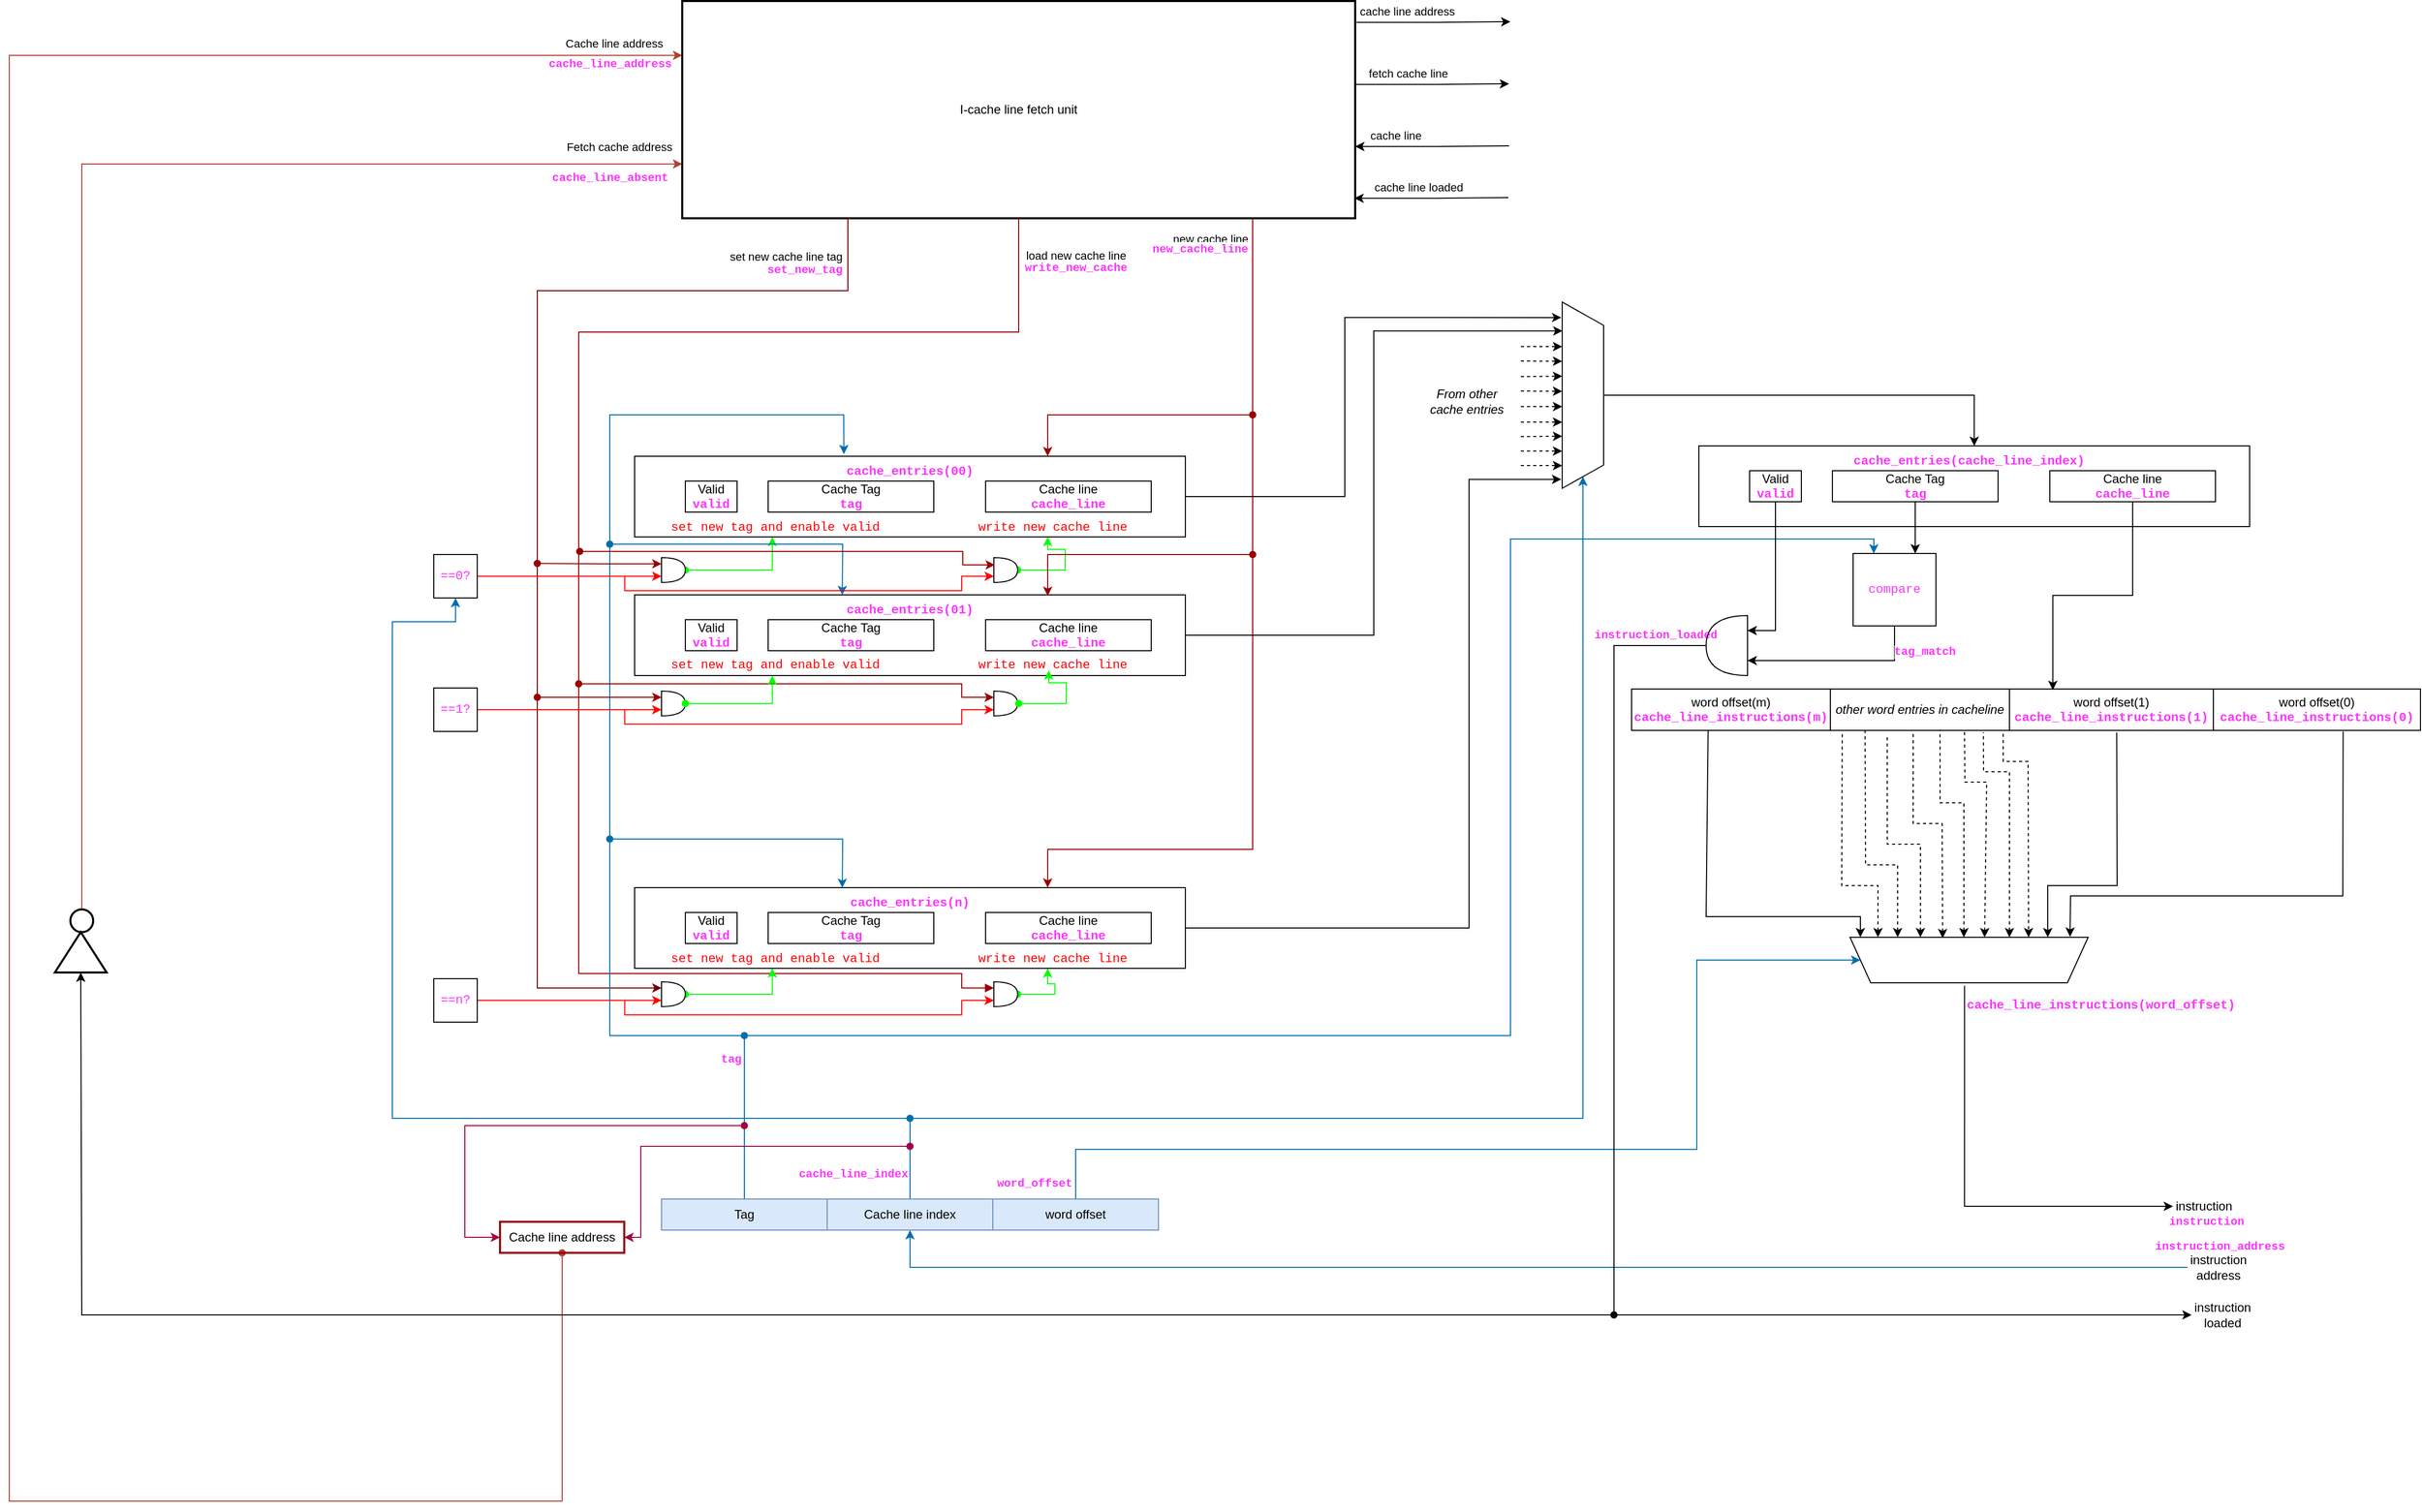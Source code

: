 <mxfile version="15.8.7" type="device"><diagram id="TtxQt77F0Pve0Gq8ISPb" name="L1 I-cache"><mxGraphModel dx="2033" dy="2470" grid="1" gridSize="10" guides="1" tooltips="1" connect="1" arrows="1" fold="1" page="1" pageScale="1" pageWidth="850" pageHeight="1100" math="0" shadow="0"><root><mxCell id="0"/><mxCell id="1" parent="0"/><mxCell id="AAuzFfe44RQ2FQWe9RqB-12" style="edgeStyle=orthogonalEdgeStyle;rounded=0;orthogonalLoop=1;jettySize=auto;html=1;exitX=0.5;exitY=0;exitDx=0;exitDy=0;fillColor=#1ba1e2;strokeColor=#006EAF;entryX=0.25;entryY=0;entryDx=0;entryDy=0;" parent="1" source="AAuzFfe44RQ2FQWe9RqB-3" target="XB1IJxxdgjWZtz5uoidI-27" edge="1"><mxGeometry relative="1" as="geometry"><Array as="points"><mxPoint x="300" y="540"/><mxPoint x="1040" y="540"/><mxPoint x="1040" y="60"/><mxPoint x="1391" y="60"/></Array><mxPoint x="480" y="484" as="targetPoint"/></mxGeometry></mxCell><mxCell id="B-37Sl5UuSsx1Pqy_apM-1" value="&lt;b&gt;&lt;font face=&quot;Courier New&quot; color=&quot;#ff33ff&quot;&gt;tag&lt;/font&gt;&lt;/b&gt;" style="edgeLabel;html=1;align=center;verticalAlign=middle;resizable=0;points=[];" parent="AAuzFfe44RQ2FQWe9RqB-12" vertex="1" connectable="0"><mxGeometry x="-0.84" y="-2" relative="1" as="geometry"><mxPoint x="-15" y="4" as="offset"/></mxGeometry></mxCell><mxCell id="AAuzFfe44RQ2FQWe9RqB-3" value="Tag" style="rounded=0;whiteSpace=wrap;html=1;fillColor=#dae8fc;strokeColor=#6c8ebf;" parent="1" vertex="1"><mxGeometry x="220" y="698" width="160" height="30" as="geometry"/></mxCell><mxCell id="AAuzFfe44RQ2FQWe9RqB-50" style="edgeStyle=orthogonalEdgeStyle;rounded=0;orthogonalLoop=1;jettySize=auto;html=1;exitX=0.5;exitY=0;exitDx=0;exitDy=0;entryX=1;entryY=0.5;entryDx=0;entryDy=0;startArrow=none;startFill=0;endArrow=classic;endFill=1;fillColor=#1ba1e2;strokeColor=#006EAF;" parent="1" source="AAuzFfe44RQ2FQWe9RqB-4" target="AAuzFfe44RQ2FQWe9RqB-35" edge="1"><mxGeometry relative="1" as="geometry"><Array as="points"><mxPoint x="460" y="620"/><mxPoint x="1110" y="620"/></Array></mxGeometry></mxCell><mxCell id="B-37Sl5UuSsx1Pqy_apM-2" value="&lt;b&gt;cache_line_index&lt;/b&gt;" style="edgeLabel;html=1;align=center;verticalAlign=middle;resizable=0;points=[];fontFamily=Courier New;fontColor=#FF33FF;" parent="AAuzFfe44RQ2FQWe9RqB-50" vertex="1" connectable="0"><mxGeometry x="-0.964" y="-1" relative="1" as="geometry"><mxPoint x="-56" as="offset"/></mxGeometry></mxCell><mxCell id="_ZMJS2XEXF6SMcS7L7t3-20" style="edgeStyle=orthogonalEdgeStyle;rounded=0;orthogonalLoop=1;jettySize=auto;html=1;startArrow=classic;startFill=1;endArrow=none;endFill=0;strokeWidth=1;fillColor=#1ba1e2;strokeColor=#006EAF;entryX=0;entryY=0.5;entryDx=0;entryDy=0;exitX=0.5;exitY=1;exitDx=0;exitDy=0;" parent="1" source="AAuzFfe44RQ2FQWe9RqB-4" target="_ZMJS2XEXF6SMcS7L7t3-21" edge="1"><mxGeometry relative="1" as="geometry"><mxPoint x="1684" y="764" as="targetPoint"/><mxPoint x="464" y="740" as="sourcePoint"/><Array as="points"><mxPoint x="460" y="764"/></Array></mxGeometry></mxCell><mxCell id="iY6-r_NJyTgNilD8m4rY-2" value="&lt;b&gt;instruction_address&lt;/b&gt;" style="edgeLabel;html=1;align=center;verticalAlign=middle;resizable=0;points=[];fontFamily=Courier New;fontColor=#FF33FF;" parent="_ZMJS2XEXF6SMcS7L7t3-20" vertex="1" connectable="0"><mxGeometry x="0.926" y="-1" relative="1" as="geometry"><mxPoint x="78" y="-21" as="offset"/></mxGeometry></mxCell><mxCell id="AAuzFfe44RQ2FQWe9RqB-4" value="Cache line index" style="rounded=0;whiteSpace=wrap;html=1;fillColor=#dae8fc;strokeColor=#6c8ebf;" parent="1" vertex="1"><mxGeometry x="380" y="698" width="160" height="30" as="geometry"/></mxCell><mxCell id="AAuzFfe44RQ2FQWe9RqB-86" style="edgeStyle=orthogonalEdgeStyle;rounded=0;orthogonalLoop=1;jettySize=auto;html=1;exitX=0.5;exitY=0;exitDx=0;exitDy=0;entryX=1;entryY=0.5;entryDx=0;entryDy=0;startArrow=none;startFill=0;endArrow=classic;endFill=1;fillColor=#1ba1e2;strokeColor=#006EAF;" parent="1" source="AAuzFfe44RQ2FQWe9RqB-5" target="AAuzFfe44RQ2FQWe9RqB-71" edge="1"><mxGeometry relative="1" as="geometry"><Array as="points"><mxPoint x="620" y="650"/><mxPoint x="1220" y="650"/><mxPoint x="1220" y="467"/></Array></mxGeometry></mxCell><mxCell id="B-37Sl5UuSsx1Pqy_apM-3" value="&lt;b&gt;word_offset&lt;/b&gt;" style="edgeLabel;html=1;align=center;verticalAlign=middle;resizable=0;points=[];fontFamily=Courier New;fontColor=#FF33FF;" parent="AAuzFfe44RQ2FQWe9RqB-86" vertex="1" connectable="0"><mxGeometry x="-0.94" y="-1" relative="1" as="geometry"><mxPoint x="-41" y="14" as="offset"/></mxGeometry></mxCell><mxCell id="AAuzFfe44RQ2FQWe9RqB-5" value="word offset" style="rounded=0;whiteSpace=wrap;html=1;fillColor=#dae8fc;strokeColor=#6c8ebf;" parent="1" vertex="1"><mxGeometry x="540" y="698" width="160" height="30" as="geometry"/></mxCell><mxCell id="AAuzFfe44RQ2FQWe9RqB-26" value="Valid&lt;br&gt;&lt;font face=&quot;Courier New&quot; color=&quot;#ff33ff&quot;&gt;&lt;b&gt;valid&lt;/b&gt;&lt;/font&gt;" style="rounded=0;whiteSpace=wrap;html=1;" parent="1" vertex="1"><mxGeometry x="243" y="4" width="50" height="30" as="geometry"/></mxCell><mxCell id="AAuzFfe44RQ2FQWe9RqB-28" value="&lt;div&gt;Cache Tag&lt;/div&gt;&lt;div&gt;&lt;font face=&quot;Courier New&quot; color=&quot;#ff33ff&quot;&gt;&lt;b&gt;tag&lt;/b&gt;&lt;/font&gt;&lt;/div&gt;" style="rounded=0;whiteSpace=wrap;html=1;" parent="1" vertex="1"><mxGeometry x="323" y="4" width="160" height="30" as="geometry"/></mxCell><mxCell id="AAuzFfe44RQ2FQWe9RqB-29" value="Cache line&lt;br&gt;&lt;font face=&quot;Courier New&quot; color=&quot;#ff33ff&quot;&gt;&lt;b&gt;cache_line&lt;/b&gt;&lt;/font&gt;" style="rounded=0;whiteSpace=wrap;html=1;" parent="1" vertex="1"><mxGeometry x="533" y="4" width="160" height="30" as="geometry"/></mxCell><mxCell id="XB1IJxxdgjWZtz5uoidI-24" style="edgeStyle=orthogonalEdgeStyle;rounded=0;orthogonalLoop=1;jettySize=auto;html=1;exitX=0.5;exitY=0;exitDx=0;exitDy=0;entryX=0.5;entryY=0;entryDx=0;entryDy=0;fontFamily=Courier New;fontColor=#FF33FF;" parent="1" source="AAuzFfe44RQ2FQWe9RqB-35" target="XB1IJxxdgjWZtz5uoidI-21" edge="1"><mxGeometry relative="1" as="geometry"/></mxCell><mxCell id="AAuzFfe44RQ2FQWe9RqB-35" value="" style="verticalLabelPosition=middle;verticalAlign=middle;html=1;shape=trapezoid;perimeter=trapezoidPerimeter;whiteSpace=wrap;size=0.125;arcSize=10;flipV=1;labelPosition=center;align=center;direction=south;" parent="1" vertex="1"><mxGeometry x="1090" y="-169" width="40" height="180" as="geometry"/></mxCell><mxCell id="AAuzFfe44RQ2FQWe9RqB-40" value="" style="endArrow=classic;dashed=1;html=1;rounded=0;entryX=0.25;entryY=1;entryDx=0;entryDy=0;endFill=1;" parent="1" edge="1"><mxGeometry width="50" height="50" relative="1" as="geometry"><mxPoint x="1050" y="-126" as="sourcePoint"/><mxPoint x="1090" y="-126.0" as="targetPoint"/></mxGeometry></mxCell><mxCell id="AAuzFfe44RQ2FQWe9RqB-41" value="" style="endArrow=classic;dashed=1;html=1;rounded=0;entryX=0.25;entryY=1;entryDx=0;entryDy=0;endFill=1;" parent="1" edge="1"><mxGeometry width="50" height="50" relative="1" as="geometry"><mxPoint x="1050" y="-112" as="sourcePoint"/><mxPoint x="1090" y="-111.77" as="targetPoint"/></mxGeometry></mxCell><mxCell id="AAuzFfe44RQ2FQWe9RqB-42" value="" style="endArrow=classic;dashed=1;html=1;rounded=0;entryX=0.25;entryY=1;entryDx=0;entryDy=0;endFill=1;" parent="1" edge="1"><mxGeometry width="50" height="50" relative="1" as="geometry"><mxPoint x="1050" y="-97" as="sourcePoint"/><mxPoint x="1090" y="-97.38" as="targetPoint"/></mxGeometry></mxCell><mxCell id="AAuzFfe44RQ2FQWe9RqB-43" value="" style="endArrow=classic;dashed=1;html=1;rounded=0;entryX=0.25;entryY=1;entryDx=0;entryDy=0;endFill=1;" parent="1" edge="1"><mxGeometry width="50" height="50" relative="1" as="geometry"><mxPoint x="1050" y="-83" as="sourcePoint"/><mxPoint x="1090" y="-82.77" as="targetPoint"/></mxGeometry></mxCell><mxCell id="AAuzFfe44RQ2FQWe9RqB-44" value="" style="endArrow=classic;dashed=1;html=1;rounded=0;entryX=0.25;entryY=1;entryDx=0;entryDy=0;endFill=1;" parent="1" edge="1"><mxGeometry width="50" height="50" relative="1" as="geometry"><mxPoint x="1050" y="-68" as="sourcePoint"/><mxPoint x="1090" y="-68.0" as="targetPoint"/></mxGeometry></mxCell><mxCell id="AAuzFfe44RQ2FQWe9RqB-45" value="" style="endArrow=classic;dashed=1;html=1;rounded=0;entryX=0.25;entryY=1;entryDx=0;entryDy=0;endFill=1;" parent="1" edge="1"><mxGeometry width="50" height="50" relative="1" as="geometry"><mxPoint x="1050" y="-53" as="sourcePoint"/><mxPoint x="1090" y="-53.0" as="targetPoint"/></mxGeometry></mxCell><mxCell id="AAuzFfe44RQ2FQWe9RqB-46" value="" style="endArrow=classic;dashed=1;html=1;rounded=0;entryX=0.25;entryY=1;entryDx=0;entryDy=0;endFill=1;" parent="1" edge="1"><mxGeometry width="50" height="50" relative="1" as="geometry"><mxPoint x="1050" y="-39" as="sourcePoint"/><mxPoint x="1090" y="-39.38" as="targetPoint"/></mxGeometry></mxCell><mxCell id="AAuzFfe44RQ2FQWe9RqB-47" value="" style="endArrow=classic;dashed=1;html=1;rounded=0;entryX=0.25;entryY=1;entryDx=0;entryDy=0;endFill=1;" parent="1" edge="1"><mxGeometry width="50" height="50" relative="1" as="geometry"><mxPoint x="1050" y="-25" as="sourcePoint"/><mxPoint x="1090" y="-25.0" as="targetPoint"/></mxGeometry></mxCell><mxCell id="AAuzFfe44RQ2FQWe9RqB-48" value="" style="endArrow=classic;dashed=1;html=1;rounded=0;entryX=0.25;entryY=1;entryDx=0;entryDy=0;endFill=1;" parent="1" edge="1"><mxGeometry width="50" height="50" relative="1" as="geometry"><mxPoint x="1050" y="-11" as="sourcePoint"/><mxPoint x="1090" y="-11.0" as="targetPoint"/></mxGeometry></mxCell><mxCell id="AAuzFfe44RQ2FQWe9RqB-49" value="From other cache entries" style="text;html=1;align=center;verticalAlign=middle;whiteSpace=wrap;rounded=0;fontStyle=2;" parent="1" vertex="1"><mxGeometry x="958" y="-109" width="80" height="71" as="geometry"/></mxCell><mxCell id="AAuzFfe44RQ2FQWe9RqB-53" value="" style="shape=table;html=1;whiteSpace=wrap;startSize=0;container=1;collapsible=0;childLayout=tableLayout;" parent="1" vertex="1"><mxGeometry x="1157" y="205" width="762" height="40" as="geometry"/></mxCell><mxCell id="AAuzFfe44RQ2FQWe9RqB-54" value="" style="shape=partialRectangle;html=1;whiteSpace=wrap;collapsible=0;dropTarget=0;pointerEvents=0;fillColor=none;top=0;left=0;bottom=0;right=0;points=[[0,0.5],[1,0.5]];portConstraint=eastwest;" parent="AAuzFfe44RQ2FQWe9RqB-53" vertex="1"><mxGeometry width="762" height="40" as="geometry"/></mxCell><mxCell id="AAuzFfe44RQ2FQWe9RqB-55" value="&lt;div&gt;word offset(m)&lt;/div&gt;&lt;div&gt;&lt;b style=&quot;color: rgb(255 , 51 , 255) ; font-family: &amp;#34;courier new&amp;#34;&quot;&gt;cache_line_instructions(m)&lt;/b&gt;&lt;br&gt;&lt;/div&gt;" style="shape=partialRectangle;html=1;whiteSpace=wrap;connectable=0;fillColor=none;top=0;left=0;bottom=0;right=0;overflow=hidden;pointerEvents=1;" parent="AAuzFfe44RQ2FQWe9RqB-54" vertex="1"><mxGeometry width="192" height="40" as="geometry"><mxRectangle width="192" height="40" as="alternateBounds"/></mxGeometry></mxCell><mxCell id="AAuzFfe44RQ2FQWe9RqB-56" value="&lt;i&gt;other word entries in cacheline&lt;/i&gt;" style="shape=partialRectangle;html=1;whiteSpace=wrap;connectable=0;fillColor=none;top=0;left=0;bottom=0;right=0;overflow=hidden;pointerEvents=1;" parent="AAuzFfe44RQ2FQWe9RqB-54" vertex="1"><mxGeometry x="192" width="173" height="40" as="geometry"><mxRectangle width="173" height="40" as="alternateBounds"/></mxGeometry></mxCell><mxCell id="AAuzFfe44RQ2FQWe9RqB-57" value="word offset(1)&lt;br&gt;&lt;b style=&quot;color: rgb(255 , 51 , 255) ; font-family: &amp;#34;courier new&amp;#34;&quot;&gt;cache_line_instructions(1)&lt;/b&gt;" style="shape=partialRectangle;html=1;whiteSpace=wrap;connectable=0;fillColor=none;top=0;left=0;bottom=0;right=0;overflow=hidden;pointerEvents=1;" parent="AAuzFfe44RQ2FQWe9RqB-54" vertex="1"><mxGeometry x="365" width="197" height="40" as="geometry"><mxRectangle width="197" height="40" as="alternateBounds"/></mxGeometry></mxCell><mxCell id="AAuzFfe44RQ2FQWe9RqB-69" value="word offset(0)&lt;br&gt;&lt;font face=&quot;Courier New&quot; color=&quot;#ff33ff&quot;&gt;&lt;b&gt;cache_line_instructions(0)&lt;/b&gt;&lt;/font&gt;" style="shape=partialRectangle;html=1;whiteSpace=wrap;connectable=0;fillColor=none;top=0;left=0;bottom=0;right=0;overflow=hidden;pointerEvents=1;" parent="AAuzFfe44RQ2FQWe9RqB-54" vertex="1"><mxGeometry x="562" width="200" height="40" as="geometry"><mxRectangle width="200" height="40" as="alternateBounds"/></mxGeometry></mxCell><mxCell id="AAuzFfe44RQ2FQWe9RqB-87" style="edgeStyle=orthogonalEdgeStyle;rounded=0;orthogonalLoop=1;jettySize=auto;html=1;exitX=0.519;exitY=-0.064;exitDx=0;exitDy=0;startArrow=none;startFill=0;endArrow=classic;endFill=1;entryX=0;entryY=0.5;entryDx=0;entryDy=0;exitPerimeter=0;" parent="1" source="AAuzFfe44RQ2FQWe9RqB-71" target="AAuzFfe44RQ2FQWe9RqB-88" edge="1"><mxGeometry relative="1" as="geometry"><mxPoint x="1648" y="695" as="targetPoint"/><Array as="points"><mxPoint x="1479" y="705"/></Array></mxGeometry></mxCell><mxCell id="iY6-r_NJyTgNilD8m4rY-1" value="&lt;font face=&quot;Courier New&quot; color=&quot;#ff33ff&quot;&gt;&lt;b&gt;instruction&lt;/b&gt;&lt;/font&gt;" style="edgeLabel;html=1;align=center;verticalAlign=middle;resizable=0;points=[];" parent="AAuzFfe44RQ2FQWe9RqB-87" vertex="1" connectable="0"><mxGeometry x="0.863" relative="1" as="geometry"><mxPoint x="60" y="15" as="offset"/></mxGeometry></mxCell><mxCell id="XB1IJxxdgjWZtz5uoidI-26" value="&lt;b style=&quot;font-size: 12px ; background-color: rgb(248 , 249 , 250)&quot;&gt;cache_line_instructions(word_offset)&lt;/b&gt;" style="edgeLabel;html=1;align=center;verticalAlign=middle;resizable=0;points=[];fontFamily=Courier New;fontColor=#FF33FF;" parent="AAuzFfe44RQ2FQWe9RqB-87" vertex="1" connectable="0"><mxGeometry x="-0.608" y="1" relative="1" as="geometry"><mxPoint x="130" y="-63" as="offset"/></mxGeometry></mxCell><mxCell id="AAuzFfe44RQ2FQWe9RqB-71" value="" style="shape=trapezoid;perimeter=trapezoidPerimeter;whiteSpace=wrap;html=1;fixedSize=1;direction=west;" parent="1" vertex="1"><mxGeometry x="1368" y="445" width="230" height="44" as="geometry"/></mxCell><mxCell id="AAuzFfe44RQ2FQWe9RqB-72" value="" style="endArrow=classic;html=1;rounded=0;exitX=0.902;exitY=1.025;exitDx=0;exitDy=0;exitPerimeter=0;entryX=0.076;entryY=1.012;entryDx=0;entryDy=0;entryPerimeter=0;" parent="1" source="AAuzFfe44RQ2FQWe9RqB-54" target="AAuzFfe44RQ2FQWe9RqB-71" edge="1"><mxGeometry width="50" height="50" relative="1" as="geometry"><mxPoint x="1368" y="365" as="sourcePoint"/><mxPoint x="1418" y="315" as="targetPoint"/><Array as="points"><mxPoint x="1844" y="405"/><mxPoint x="1581" y="405"/></Array></mxGeometry></mxCell><mxCell id="AAuzFfe44RQ2FQWe9RqB-74" value="" style="endArrow=classic;html=1;rounded=0;exitX=0.615;exitY=1.053;exitDx=0;exitDy=0;exitPerimeter=0;" parent="1" source="AAuzFfe44RQ2FQWe9RqB-54" edge="1"><mxGeometry width="50" height="50" relative="1" as="geometry"><mxPoint x="1368" y="365" as="sourcePoint"/><mxPoint x="1559" y="445" as="targetPoint"/><Array as="points"><mxPoint x="1626" y="395"/><mxPoint x="1559" y="395"/></Array></mxGeometry></mxCell><mxCell id="AAuzFfe44RQ2FQWe9RqB-75" value="" style="endArrow=classic;dashed=1;html=1;rounded=0;exitX=0.471;exitY=1.082;exitDx=0;exitDy=0;exitPerimeter=0;entryX=0.25;entryY=1;entryDx=0;entryDy=0;endFill=1;" parent="1" source="AAuzFfe44RQ2FQWe9RqB-54" target="AAuzFfe44RQ2FQWe9RqB-71" edge="1"><mxGeometry width="50" height="50" relative="1" as="geometry"><mxPoint x="1368" y="365" as="sourcePoint"/><mxPoint x="1418" y="315" as="targetPoint"/><Array as="points"><mxPoint x="1516" y="275"/><mxPoint x="1540" y="275"/></Array></mxGeometry></mxCell><mxCell id="AAuzFfe44RQ2FQWe9RqB-76" value="" style="endArrow=none;dashed=1;html=1;rounded=0;endFill=0;startArrow=classic;startFill=1;entryX=0.446;entryY=1.045;entryDx=0;entryDy=0;entryPerimeter=0;" parent="1" target="AAuzFfe44RQ2FQWe9RqB-54" edge="1"><mxGeometry width="50" height="50" relative="1" as="geometry"><mxPoint x="1522" y="445" as="sourcePoint"/><mxPoint x="1500" y="250" as="targetPoint"/><Array as="points"><mxPoint x="1522" y="285"/><mxPoint x="1497" y="285"/></Array></mxGeometry></mxCell><mxCell id="AAuzFfe44RQ2FQWe9RqB-77" value="" style="endArrow=none;dashed=1;html=1;rounded=0;startArrow=classic;startFill=1;entryX=0.422;entryY=1.01;entryDx=0;entryDy=0;entryPerimeter=0;" parent="1" target="AAuzFfe44RQ2FQWe9RqB-54" edge="1"><mxGeometry width="50" height="50" relative="1" as="geometry"><mxPoint x="1498" y="445" as="sourcePoint"/><mxPoint x="1458" y="245" as="targetPoint"/><Array as="points"><mxPoint x="1500" y="295"/><mxPoint x="1479" y="295"/></Array></mxGeometry></mxCell><mxCell id="AAuzFfe44RQ2FQWe9RqB-79" value="" style="endArrow=none;dashed=1;html=1;rounded=0;entryX=0.391;entryY=0.982;entryDx=0;entryDy=0;entryPerimeter=0;startArrow=classic;startFill=1;" parent="1" target="AAuzFfe44RQ2FQWe9RqB-54" edge="1"><mxGeometry width="50" height="50" relative="1" as="geometry"><mxPoint x="1478" y="445" as="sourcePoint"/><mxPoint x="1408" y="245" as="targetPoint"/><Array as="points"><mxPoint x="1478" y="315"/><mxPoint x="1455" y="315"/></Array></mxGeometry></mxCell><mxCell id="AAuzFfe44RQ2FQWe9RqB-81" value="" style="endArrow=none;dashed=1;html=1;rounded=0;exitX=0.611;exitY=0.981;exitDx=0;exitDy=0;exitPerimeter=0;entryX=0.357;entryY=1.028;entryDx=0;entryDy=0;entryPerimeter=0;startArrow=classic;startFill=1;" parent="1" source="AAuzFfe44RQ2FQWe9RqB-71" target="AAuzFfe44RQ2FQWe9RqB-54" edge="1"><mxGeometry width="50" height="50" relative="1" as="geometry"><mxPoint x="1458" y="405" as="sourcePoint"/><mxPoint x="1448" y="365" as="targetPoint"/><Array as="points"><mxPoint x="1457" y="335"/><mxPoint x="1429" y="335"/></Array></mxGeometry></mxCell><mxCell id="AAuzFfe44RQ2FQWe9RqB-82" value="" style="endArrow=none;dashed=1;html=1;rounded=0;entryX=0.324;entryY=1.097;entryDx=0;entryDy=0;entryPerimeter=0;startArrow=classic;startFill=1;" parent="1" target="AAuzFfe44RQ2FQWe9RqB-54" edge="1"><mxGeometry width="50" height="50" relative="1" as="geometry"><mxPoint x="1436" y="445" as="sourcePoint"/><mxPoint x="1428" y="365" as="targetPoint"/><Array as="points"><mxPoint x="1436" y="355"/><mxPoint x="1404" y="355"/></Array></mxGeometry></mxCell><mxCell id="AAuzFfe44RQ2FQWe9RqB-83" value="" style="endArrow=none;dashed=1;html=1;rounded=0;entryX=0.296;entryY=1.01;entryDx=0;entryDy=0;entryPerimeter=0;startArrow=classic;startFill=1;" parent="1" target="AAuzFfe44RQ2FQWe9RqB-54" edge="1"><mxGeometry width="50" height="50" relative="1" as="geometry"><mxPoint x="1414" y="445" as="sourcePoint"/><mxPoint x="1398" y="355" as="targetPoint"/><Array as="points"><mxPoint x="1414" y="375"/><mxPoint x="1383" y="375"/></Array></mxGeometry></mxCell><mxCell id="AAuzFfe44RQ2FQWe9RqB-84" value="" style="endArrow=none;dashed=1;html=1;rounded=0;entryX=0.267;entryY=1.045;entryDx=0;entryDy=0;entryPerimeter=0;startArrow=classic;startFill=1;" parent="1" target="AAuzFfe44RQ2FQWe9RqB-54" edge="1"><mxGeometry width="50" height="50" relative="1" as="geometry"><mxPoint x="1395" y="445" as="sourcePoint"/><mxPoint x="1378" y="345" as="targetPoint"/><Array as="points"><mxPoint x="1395" y="395"/><mxPoint x="1360" y="395"/></Array></mxGeometry></mxCell><mxCell id="AAuzFfe44RQ2FQWe9RqB-85" value="" style="endArrow=classic;html=1;rounded=0;exitX=0.097;exitY=1.002;exitDx=0;exitDy=0;exitPerimeter=0;" parent="1" source="AAuzFfe44RQ2FQWe9RqB-54" edge="1"><mxGeometry width="50" height="50" relative="1" as="geometry"><mxPoint x="1458" y="405" as="sourcePoint"/><mxPoint x="1378" y="445" as="targetPoint"/><Array as="points"><mxPoint x="1229" y="425"/><mxPoint x="1378" y="425"/></Array></mxGeometry></mxCell><mxCell id="AAuzFfe44RQ2FQWe9RqB-88" value="instruction" style="text;html=1;strokeColor=none;fillColor=none;align=center;verticalAlign=middle;whiteSpace=wrap;rounded=0;" parent="1" vertex="1"><mxGeometry x="1680" y="690" width="60" height="30" as="geometry"/></mxCell><mxCell id="_ZMJS2XEXF6SMcS7L7t3-17" value="instruction loaded" style="text;html=1;strokeColor=none;fillColor=none;align=center;verticalAlign=middle;whiteSpace=wrap;rounded=0;" parent="1" vertex="1"><mxGeometry x="1698" y="795" width="60" height="30" as="geometry"/></mxCell><mxCell id="_ZMJS2XEXF6SMcS7L7t3-21" value="instruction address" style="text;html=1;strokeColor=none;fillColor=none;align=center;verticalAlign=middle;whiteSpace=wrap;rounded=0;" parent="1" vertex="1"><mxGeometry x="1694" y="749" width="60" height="30" as="geometry"/></mxCell><mxCell id="_ZMJS2XEXF6SMcS7L7t3-22" value="" style="endArrow=classic;html=1;rounded=0;strokeColor=#A50040;strokeWidth=1;fillColor=#d80073;startArrow=oval;startFill=1;entryX=1;entryY=0.5;entryDx=0;entryDy=0;" parent="1" target="_ZMJS2XEXF6SMcS7L7t3-24" edge="1"><mxGeometry width="50" height="50" relative="1" as="geometry"><mxPoint x="460" y="647" as="sourcePoint"/><mxPoint x="160" y="567" as="targetPoint"/><Array as="points"><mxPoint x="200" y="647"/><mxPoint x="200" y="735"/></Array></mxGeometry></mxCell><mxCell id="_ZMJS2XEXF6SMcS7L7t3-23" value="" style="endArrow=classic;html=1;rounded=0;strokeColor=#A50040;strokeWidth=1;fillColor=#d80073;startArrow=oval;startFill=1;entryX=0;entryY=0.5;entryDx=0;entryDy=0;" parent="1" target="_ZMJS2XEXF6SMcS7L7t3-24" edge="1"><mxGeometry width="50" height="50" relative="1" as="geometry"><mxPoint x="300" y="627" as="sourcePoint"/><mxPoint x="60" y="545" as="targetPoint"/><Array as="points"><mxPoint x="30" y="627"/><mxPoint x="30" y="735"/></Array></mxGeometry></mxCell><mxCell id="_ZMJS2XEXF6SMcS7L7t3-25" style="edgeStyle=orthogonalEdgeStyle;rounded=0;orthogonalLoop=1;jettySize=auto;html=1;exitX=0.5;exitY=1;exitDx=0;exitDy=0;startArrow=oval;startFill=1;endArrow=classic;endFill=1;strokeColor=#ae4132;strokeWidth=1;fillColor=#fad9d5;entryX=0;entryY=0.25;entryDx=0;entryDy=0;" parent="1" source="_ZMJS2XEXF6SMcS7L7t3-24" target="_ZMJS2XEXF6SMcS7L7t3-30" edge="1"><mxGeometry relative="1" as="geometry"><mxPoint x="-410" y="-40" as="targetPoint"/><Array as="points"><mxPoint x="124" y="990"/><mxPoint x="-410" y="990"/><mxPoint x="-410" y="-407"/></Array></mxGeometry></mxCell><mxCell id="_ZMJS2XEXF6SMcS7L7t3-31" value="Cache line address" style="edgeLabel;html=1;align=center;verticalAlign=middle;resizable=0;points=[];" parent="_ZMJS2XEXF6SMcS7L7t3-25" vertex="1" connectable="0"><mxGeometry x="0.936" y="-4" relative="1" as="geometry"><mxPoint x="24" y="-16" as="offset"/></mxGeometry></mxCell><mxCell id="u_YA0F4-QSrPYk1vZdlI-1" value="&lt;font face=&quot;Courier New&quot;&gt;&lt;b&gt;cache_line_address&lt;/b&gt;&lt;/font&gt;" style="edgeLabel;html=1;align=center;verticalAlign=middle;resizable=0;points=[];fontColor=#FF33FF;" parent="_ZMJS2XEXF6SMcS7L7t3-25" vertex="1" connectable="0"><mxGeometry x="0.887" y="1" relative="1" as="geometry"><mxPoint x="89" y="9" as="offset"/></mxGeometry></mxCell><mxCell id="_ZMJS2XEXF6SMcS7L7t3-24" value="Cache line address" style="rounded=0;whiteSpace=wrap;html=1;fillColor=none;strokeColor=#990000;strokeWidth=2;" parent="1" vertex="1"><mxGeometry x="64" y="720" width="120" height="30" as="geometry"/></mxCell><mxCell id="_ZMJS2XEXF6SMcS7L7t3-26" value="" style="endArrow=classic;html=1;rounded=0;strokeColor=#000000;strokeWidth=1;startArrow=oval;startFill=1;entryX=0;entryY=0.5;entryDx=0;entryDy=0;" parent="1" target="_ZMJS2XEXF6SMcS7L7t3-27" edge="1"><mxGeometry width="50" height="50" relative="1" as="geometry"><mxPoint x="1140" y="810" as="sourcePoint"/><mxPoint x="-340" y="460" as="targetPoint"/><Array as="points"><mxPoint x="-340" y="810"/></Array></mxGeometry></mxCell><mxCell id="_ZMJS2XEXF6SMcS7L7t3-27" value="" style="triangle;whiteSpace=wrap;html=1;strokeColor=#000000;strokeWidth=2;fillColor=none;direction=north;" parent="1" vertex="1"><mxGeometry x="-366" y="440" width="50" height="39" as="geometry"/></mxCell><mxCell id="_ZMJS2XEXF6SMcS7L7t3-29" style="edgeStyle=orthogonalEdgeStyle;rounded=0;orthogonalLoop=1;jettySize=auto;html=1;exitX=0.5;exitY=0;exitDx=0;exitDy=0;startArrow=none;startFill=0;endArrow=classic;endFill=1;strokeColor=#ae4132;strokeWidth=1;fillColor=#fad9d5;entryX=0;entryY=0.75;entryDx=0;entryDy=0;" parent="1" source="_ZMJS2XEXF6SMcS7L7t3-28" target="_ZMJS2XEXF6SMcS7L7t3-30" edge="1"><mxGeometry relative="1" as="geometry"><mxPoint x="-340.5" y="-40" as="targetPoint"/><Array as="points"><mxPoint x="-340" y="-302"/></Array></mxGeometry></mxCell><mxCell id="_ZMJS2XEXF6SMcS7L7t3-32" value="Fetch cache address" style="edgeLabel;html=1;align=center;verticalAlign=middle;resizable=0;points=[];" parent="_ZMJS2XEXF6SMcS7L7t3-29" vertex="1" connectable="0"><mxGeometry x="0.906" y="-2" relative="1" as="geometry"><mxPoint y="-19" as="offset"/></mxGeometry></mxCell><mxCell id="u_YA0F4-QSrPYk1vZdlI-2" value="&lt;b&gt;cache_line_absent&lt;/b&gt;" style="edgeLabel;html=1;align=center;verticalAlign=middle;resizable=0;points=[];fontFamily=Courier New;fontColor=#FF33FF;" parent="_ZMJS2XEXF6SMcS7L7t3-29" vertex="1" connectable="0"><mxGeometry x="0.809" y="-2" relative="1" as="geometry"><mxPoint x="54" y="11" as="offset"/></mxGeometry></mxCell><mxCell id="_ZMJS2XEXF6SMcS7L7t3-28" value="" style="ellipse;whiteSpace=wrap;html=1;aspect=fixed;strokeColor=#000000;strokeWidth=2;fillColor=none;" parent="1" vertex="1"><mxGeometry x="-351" y="418" width="22" height="22" as="geometry"/></mxCell><mxCell id="_ZMJS2XEXF6SMcS7L7t3-145" style="edgeStyle=orthogonalEdgeStyle;rounded=0;orthogonalLoop=1;jettySize=auto;html=1;exitX=1.002;exitY=0.098;exitDx=0;exitDy=0;startArrow=none;startFill=0;endArrow=classic;endFill=1;strokeColor=#000000;strokeWidth=1;exitPerimeter=0;" parent="1" source="_ZMJS2XEXF6SMcS7L7t3-30" edge="1"><mxGeometry relative="1" as="geometry"><mxPoint x="1040" y="-440" as="targetPoint"/><Array as="points"><mxPoint x="970" y="-439"/><mxPoint x="1050" y="-440"/></Array></mxGeometry></mxCell><mxCell id="_ZMJS2XEXF6SMcS7L7t3-150" value="&lt;div&gt;cache line address&lt;/div&gt;" style="edgeLabel;html=1;align=center;verticalAlign=middle;resizable=0;points=[];" parent="_ZMJS2XEXF6SMcS7L7t3-145" vertex="1" connectable="0"><mxGeometry x="-0.669" y="-1" relative="1" as="geometry"><mxPoint x="24" y="-12" as="offset"/></mxGeometry></mxCell><mxCell id="kS-m5nm3Umjm2L03MxPP-1" style="edgeStyle=orthogonalEdgeStyle;rounded=0;orthogonalLoop=1;jettySize=auto;html=1;strokeColor=#990000;entryX=0.75;entryY=0;entryDx=0;entryDy=0;" edge="1" parent="1" target="XB1IJxxdgjWZtz5uoidI-14"><mxGeometry relative="1" as="geometry"><mxPoint x="791" y="-250" as="sourcePoint"/><Array as="points"><mxPoint x="791" y="360"/><mxPoint x="593" y="360"/></Array></mxGeometry></mxCell><mxCell id="kS-m5nm3Umjm2L03MxPP-5" value="new cache line" style="edgeLabel;html=1;align=center;verticalAlign=middle;resizable=0;points=[];" vertex="1" connectable="0" parent="kS-m5nm3Umjm2L03MxPP-1"><mxGeometry x="-0.884" relative="1" as="geometry"><mxPoint x="-41" y="-29" as="offset"/></mxGeometry></mxCell><mxCell id="kS-m5nm3Umjm2L03MxPP-6" value="&lt;font face=&quot;Courier New&quot; color=&quot;#ff33ff&quot;&gt;&lt;b&gt;new_cache_line&lt;/b&gt;&lt;/font&gt;" style="edgeLabel;html=1;align=center;verticalAlign=middle;resizable=0;points=[];" vertex="1" connectable="0" parent="kS-m5nm3Umjm2L03MxPP-1"><mxGeometry x="-0.851" y="3" relative="1" as="geometry"><mxPoint x="-54" y="-33" as="offset"/></mxGeometry></mxCell><mxCell id="_ZMJS2XEXF6SMcS7L7t3-30" value="I-cache line fetch unit" style="rounded=0;whiteSpace=wrap;html=1;strokeColor=#000000;strokeWidth=2;fillColor=none;" parent="1" vertex="1"><mxGeometry x="240" y="-460" width="650" height="210" as="geometry"/></mxCell><mxCell id="_ZMJS2XEXF6SMcS7L7t3-115" style="edgeStyle=orthogonalEdgeStyle;rounded=0;orthogonalLoop=1;jettySize=auto;html=1;exitX=1;exitY=0.5;exitDx=0;exitDy=0;exitPerimeter=0;entryX=1;entryY=0.5;entryDx=0;entryDy=0;startArrow=none;startFill=0;endArrow=classic;endFill=1;strokeColor=#000000;strokeWidth=1;" parent="1" edge="1"><mxGeometry relative="1" as="geometry"><mxPoint x="434" y="50" as="sourcePoint"/></mxGeometry></mxCell><mxCell id="_ZMJS2XEXF6SMcS7L7t3-132" style="edgeStyle=orthogonalEdgeStyle;rounded=0;orthogonalLoop=1;jettySize=auto;html=1;exitX=1;exitY=0.5;exitDx=0;exitDy=0;entryX=1;entryY=0.5;entryDx=0;entryDy=0;entryPerimeter=0;startArrow=block;startFill=1;endArrow=oval;endFill=1;strokeColor=#000000;strokeWidth=1;" parent="1" edge="1"><mxGeometry relative="1" as="geometry"><mxPoint x="435" y="286" as="sourcePoint"/></mxGeometry></mxCell><mxCell id="_ZMJS2XEXF6SMcS7L7t3-141" style="edgeStyle=orthogonalEdgeStyle;rounded=0;orthogonalLoop=1;jettySize=auto;html=1;exitX=1;exitY=0.5;exitDx=0;exitDy=0;entryX=1;entryY=0.5;entryDx=0;entryDy=0;entryPerimeter=0;startArrow=block;startFill=1;endArrow=oval;endFill=1;strokeColor=#000000;strokeWidth=1;" parent="1" edge="1"><mxGeometry relative="1" as="geometry"><mxPoint x="434" y="515" as="sourcePoint"/></mxGeometry></mxCell><mxCell id="_ZMJS2XEXF6SMcS7L7t3-101" style="edgeStyle=orthogonalEdgeStyle;rounded=0;orthogonalLoop=1;jettySize=auto;html=1;startArrow=classic;startFill=1;endArrow=none;endFill=0;strokeColor=#6F0000;strokeWidth=1;fillColor=#a20025;entryX=0.25;entryY=1;entryDx=0;entryDy=0;exitX=0;exitY=0.25;exitDx=0;exitDy=0;exitPerimeter=0;" parent="1" target="_ZMJS2XEXF6SMcS7L7t3-30" edge="1" source="kS-m5nm3Umjm2L03MxPP-15"><mxGeometry relative="1" as="geometry"><mxPoint x="490" y="-248" as="targetPoint"/><Array as="points"><mxPoint x="100" y="494"/><mxPoint x="100" y="-180"/><mxPoint x="400" y="-180"/><mxPoint x="400" y="-250"/></Array><mxPoint x="490" y="-180" as="sourcePoint"/></mxGeometry></mxCell><mxCell id="_ZMJS2XEXF6SMcS7L7t3-143" value="set new cache line tag" style="edgeLabel;html=1;align=center;verticalAlign=middle;resizable=0;points=[];" parent="_ZMJS2XEXF6SMcS7L7t3-101" vertex="1" connectable="0"><mxGeometry x="0.946" y="-2" relative="1" as="geometry"><mxPoint x="-62" y="8" as="offset"/></mxGeometry></mxCell><mxCell id="u_YA0F4-QSrPYk1vZdlI-3" value="&lt;b&gt;set_new_tag&lt;/b&gt;" style="edgeLabel;html=1;align=center;verticalAlign=middle;resizable=0;points=[];fontFamily=Courier New;fontColor=#FF33FF;" parent="_ZMJS2XEXF6SMcS7L7t3-101" vertex="1" connectable="0"><mxGeometry x="0.898" relative="1" as="geometry"><mxPoint x="-42" y="-7" as="offset"/></mxGeometry></mxCell><mxCell id="_ZMJS2XEXF6SMcS7L7t3-116" style="edgeStyle=orthogonalEdgeStyle;rounded=0;orthogonalLoop=1;jettySize=auto;html=1;exitX=1;exitY=0.5;exitDx=0;exitDy=0;exitPerimeter=0;entryX=0;entryY=0.5;entryDx=0;entryDy=0;startArrow=none;startFill=0;endArrow=classic;endFill=1;strokeColor=#000000;strokeWidth=1;" parent="1" edge="1"><mxGeometry relative="1" as="geometry"><mxPoint x="720" y="50" as="sourcePoint"/></mxGeometry></mxCell><mxCell id="_ZMJS2XEXF6SMcS7L7t3-117" style="edgeStyle=orthogonalEdgeStyle;rounded=0;orthogonalLoop=1;jettySize=auto;html=1;exitX=1;exitY=0.5;exitDx=0;exitDy=0;exitPerimeter=0;entryX=0;entryY=0.5;entryDx=0;entryDy=0;startArrow=none;startFill=0;endArrow=classic;endFill=1;strokeColor=#000000;strokeWidth=1;" parent="1" edge="1"><mxGeometry relative="1" as="geometry"><mxPoint x="721" y="309" as="sourcePoint"/></mxGeometry></mxCell><mxCell id="_ZMJS2XEXF6SMcS7L7t3-118" style="edgeStyle=orthogonalEdgeStyle;rounded=0;orthogonalLoop=1;jettySize=auto;html=1;exitX=1;exitY=0.5;exitDx=0;exitDy=0;exitPerimeter=0;entryX=0;entryY=0.5;entryDx=0;entryDy=0;startArrow=none;startFill=0;endArrow=classic;endFill=1;strokeColor=#000000;strokeWidth=1;" parent="1" edge="1"><mxGeometry relative="1" as="geometry"><mxPoint x="720" y="538" as="sourcePoint"/></mxGeometry></mxCell><mxCell id="_ZMJS2XEXF6SMcS7L7t3-124" style="edgeStyle=orthogonalEdgeStyle;rounded=0;orthogonalLoop=1;jettySize=auto;html=1;startArrow=block;startFill=1;endArrow=none;endFill=0;strokeColor=#990000;strokeWidth=1;entryX=0.5;entryY=1;entryDx=0;entryDy=0;exitX=0;exitY=0.25;exitDx=0;exitDy=0;exitPerimeter=0;" parent="1" target="_ZMJS2XEXF6SMcS7L7t3-30" edge="1" source="kS-m5nm3Umjm2L03MxPP-17"><mxGeometry relative="1" as="geometry"><mxPoint x="530" y="70" as="targetPoint"/><Array as="points"><mxPoint x="510" y="494"/><mxPoint x="510" y="480"/><mxPoint x="140" y="480"/><mxPoint x="140" y="-140"/><mxPoint x="565" y="-140"/></Array><mxPoint x="520" y="-140" as="sourcePoint"/></mxGeometry></mxCell><mxCell id="_ZMJS2XEXF6SMcS7L7t3-142" value="load new cache line" style="edgeLabel;html=1;align=center;verticalAlign=middle;resizable=0;points=[];" parent="_ZMJS2XEXF6SMcS7L7t3-124" vertex="1" connectable="0"><mxGeometry x="0.921" y="1" relative="1" as="geometry"><mxPoint x="56" y="-26" as="offset"/></mxGeometry></mxCell><mxCell id="u_YA0F4-QSrPYk1vZdlI-4" value="&lt;b&gt;write_new_cache&lt;/b&gt;" style="edgeLabel;html=1;align=center;verticalAlign=middle;resizable=0;points=[];fontFamily=Courier New;fontColor=#FF33FF;" parent="_ZMJS2XEXF6SMcS7L7t3-124" vertex="1" connectable="0"><mxGeometry x="0.921" y="-3" relative="1" as="geometry"><mxPoint x="52" y="-14" as="offset"/></mxGeometry></mxCell><mxCell id="_ZMJS2XEXF6SMcS7L7t3-147" style="edgeStyle=orthogonalEdgeStyle;rounded=0;orthogonalLoop=1;jettySize=auto;html=1;exitX=1.002;exitY=0.098;exitDx=0;exitDy=0;startArrow=classic;startFill=1;endArrow=none;endFill=0;strokeColor=#000000;strokeWidth=1;exitPerimeter=0;" parent="1" edge="1"><mxGeometry relative="1" as="geometry"><mxPoint x="1038" y="-270" as="targetPoint"/><mxPoint x="889.3" y="-269.42" as="sourcePoint"/><Array as="points"><mxPoint x="968" y="-269"/><mxPoint x="1048" y="-270"/></Array></mxGeometry></mxCell><mxCell id="_ZMJS2XEXF6SMcS7L7t3-153" value="cache line loaded" style="edgeLabel;html=1;align=center;verticalAlign=middle;resizable=0;points=[];" parent="_ZMJS2XEXF6SMcS7L7t3-147" vertex="1" connectable="0"><mxGeometry x="0.141" y="4" relative="1" as="geometry"><mxPoint x="-24" y="-7" as="offset"/></mxGeometry></mxCell><mxCell id="_ZMJS2XEXF6SMcS7L7t3-148" style="edgeStyle=orthogonalEdgeStyle;rounded=0;orthogonalLoop=1;jettySize=auto;html=1;exitX=1.002;exitY=0.098;exitDx=0;exitDy=0;startArrow=classic;startFill=1;endArrow=none;endFill=0;strokeColor=#000000;strokeWidth=1;exitPerimeter=0;" parent="1" edge="1"><mxGeometry relative="1" as="geometry"><mxPoint x="1038.7" y="-320" as="targetPoint"/><mxPoint x="890.0" y="-319.42" as="sourcePoint"/><Array as="points"><mxPoint x="968.7" y="-319"/><mxPoint x="1048.7" y="-320"/></Array></mxGeometry></mxCell><mxCell id="_ZMJS2XEXF6SMcS7L7t3-152" value="cache line" style="edgeLabel;html=1;align=center;verticalAlign=middle;resizable=0;points=[];" parent="_ZMJS2XEXF6SMcS7L7t3-148" vertex="1" connectable="0"><mxGeometry x="-0.138" y="1" relative="1" as="geometry"><mxPoint x="-25" y="-10" as="offset"/></mxGeometry></mxCell><mxCell id="_ZMJS2XEXF6SMcS7L7t3-149" style="edgeStyle=orthogonalEdgeStyle;rounded=0;orthogonalLoop=1;jettySize=auto;html=1;exitX=1.002;exitY=0.098;exitDx=0;exitDy=0;startArrow=none;startFill=0;endArrow=classic;endFill=1;strokeColor=#000000;strokeWidth=1;exitPerimeter=0;" parent="1" edge="1"><mxGeometry relative="1" as="geometry"><mxPoint x="1038.7" y="-380" as="targetPoint"/><mxPoint x="890" y="-379.42" as="sourcePoint"/><Array as="points"><mxPoint x="968.7" y="-379"/><mxPoint x="1048.7" y="-380"/></Array></mxGeometry></mxCell><mxCell id="_ZMJS2XEXF6SMcS7L7t3-151" value="&lt;div&gt;fetch cache line&lt;/div&gt;" style="edgeLabel;html=1;align=center;verticalAlign=middle;resizable=0;points=[];" parent="_ZMJS2XEXF6SMcS7L7t3-149" vertex="1" connectable="0"><mxGeometry x="-0.652" y="2" relative="1" as="geometry"><mxPoint x="25" y="-9" as="offset"/></mxGeometry></mxCell><mxCell id="XB1IJxxdgjWZtz5uoidI-10" style="edgeStyle=orthogonalEdgeStyle;rounded=0;orthogonalLoop=1;jettySize=auto;html=1;exitX=1;exitY=0.5;exitDx=0;exitDy=0;entryX=0.917;entryY=1.022;entryDx=0;entryDy=0;entryPerimeter=0;fontFamily=Courier New;fontColor=#FF33FF;" parent="1" source="XB1IJxxdgjWZtz5uoidI-2" target="AAuzFfe44RQ2FQWe9RqB-35" edge="1"><mxGeometry relative="1" as="geometry"><Array as="points"><mxPoint x="880" y="19"/><mxPoint x="880" y="-154"/></Array></mxGeometry></mxCell><mxCell id="kS-m5nm3Umjm2L03MxPP-7" style="edgeStyle=orthogonalEdgeStyle;rounded=0;orthogonalLoop=1;jettySize=auto;html=1;exitX=0.75;exitY=0;exitDx=0;exitDy=0;fontFamily=Courier New;fontColor=#FF33FF;startArrow=classic;startFill=1;endArrow=oval;endFill=1;strokeColor=#990000;" edge="1" parent="1" source="XB1IJxxdgjWZtz5uoidI-2"><mxGeometry relative="1" as="geometry"><mxPoint x="791" y="-60" as="targetPoint"/><Array as="points"><mxPoint x="593" y="-60"/></Array></mxGeometry></mxCell><mxCell id="kS-m5nm3Umjm2L03MxPP-44" style="edgeStyle=orthogonalEdgeStyle;rounded=0;orthogonalLoop=1;jettySize=auto;html=1;exitX=0.25;exitY=1;exitDx=0;exitDy=0;entryX=1;entryY=0.5;entryDx=0;entryDy=0;entryPerimeter=0;fontFamily=Courier New;fontColor=#FF33FF;startArrow=classic;startFill=1;endArrow=oval;endFill=1;strokeColor=#00FF00;" edge="1" parent="1" source="XB1IJxxdgjWZtz5uoidI-2" target="kS-m5nm3Umjm2L03MxPP-34"><mxGeometry relative="1" as="geometry"/></mxCell><mxCell id="kS-m5nm3Umjm2L03MxPP-46" style="edgeStyle=orthogonalEdgeStyle;rounded=0;orthogonalLoop=1;jettySize=auto;html=1;exitX=0.75;exitY=1;exitDx=0;exitDy=0;entryX=1;entryY=0.5;entryDx=0;entryDy=0;entryPerimeter=0;fontFamily=Courier New;fontColor=#FF33FF;startArrow=classic;startFill=1;endArrow=oval;endFill=1;strokeColor=#00FF00;" edge="1" parent="1" source="XB1IJxxdgjWZtz5uoidI-2" target="kS-m5nm3Umjm2L03MxPP-36"><mxGeometry relative="1" as="geometry"><Array as="points"><mxPoint x="593" y="70"/><mxPoint x="610" y="70"/><mxPoint x="610" y="90"/></Array></mxGeometry></mxCell><mxCell id="XB1IJxxdgjWZtz5uoidI-2" value="" style="rounded=0;whiteSpace=wrap;html=1;fontFamily=Courier New;fontColor=#FF33FF;fillColor=none;" parent="1" vertex="1"><mxGeometry x="194" y="-20" width="532" height="78" as="geometry"/></mxCell><mxCell id="XB1IJxxdgjWZtz5uoidI-3" value="&lt;b&gt;cache_entries(00)&lt;/b&gt;" style="text;html=1;strokeColor=none;fillColor=none;align=center;verticalAlign=middle;whiteSpace=wrap;rounded=0;fontFamily=Courier New;fontColor=#FF33FF;" parent="1" vertex="1"><mxGeometry x="430" y="-20" width="60" height="30" as="geometry"/></mxCell><mxCell id="XB1IJxxdgjWZtz5uoidI-4" value="Valid&lt;br&gt;&lt;font face=&quot;Courier New&quot; color=&quot;#ff33ff&quot;&gt;&lt;b&gt;valid&lt;/b&gt;&lt;/font&gt;" style="rounded=0;whiteSpace=wrap;html=1;" parent="1" vertex="1"><mxGeometry x="243" y="138" width="50" height="30" as="geometry"/></mxCell><mxCell id="XB1IJxxdgjWZtz5uoidI-5" value="&lt;div&gt;Cache Tag&lt;/div&gt;&lt;div&gt;&lt;font face=&quot;Courier New&quot; color=&quot;#ff33ff&quot;&gt;&lt;b&gt;tag&lt;/b&gt;&lt;/font&gt;&lt;/div&gt;" style="rounded=0;whiteSpace=wrap;html=1;" parent="1" vertex="1"><mxGeometry x="323" y="138" width="160" height="30" as="geometry"/></mxCell><mxCell id="XB1IJxxdgjWZtz5uoidI-6" value="Cache line&lt;br&gt;&lt;font face=&quot;Courier New&quot; color=&quot;#ff33ff&quot;&gt;&lt;b&gt;cache_line&lt;/b&gt;&lt;/font&gt;" style="rounded=0;whiteSpace=wrap;html=1;" parent="1" vertex="1"><mxGeometry x="533" y="138" width="160" height="30" as="geometry"/></mxCell><mxCell id="XB1IJxxdgjWZtz5uoidI-9" style="edgeStyle=orthogonalEdgeStyle;rounded=0;orthogonalLoop=1;jettySize=auto;html=1;entryX=0.845;entryY=0.993;entryDx=0;entryDy=0;entryPerimeter=0;fontFamily=Courier New;fontColor=#FF33FF;" parent="1" source="XB1IJxxdgjWZtz5uoidI-7" target="AAuzFfe44RQ2FQWe9RqB-35" edge="1"><mxGeometry relative="1" as="geometry"/></mxCell><mxCell id="XB1IJxxdgjWZtz5uoidI-7" value="" style="rounded=0;whiteSpace=wrap;html=1;fontFamily=Courier New;fontColor=#FF33FF;fillColor=none;" parent="1" vertex="1"><mxGeometry x="194" y="114" width="532" height="78" as="geometry"/></mxCell><mxCell id="XB1IJxxdgjWZtz5uoidI-8" value="&lt;b&gt;cache_entries(01)&lt;/b&gt;" style="text;html=1;strokeColor=none;fillColor=none;align=center;verticalAlign=middle;whiteSpace=wrap;rounded=0;fontFamily=Courier New;fontColor=#FF33FF;" parent="1" vertex="1"><mxGeometry x="430" y="114" width="60" height="30" as="geometry"/></mxCell><mxCell id="XB1IJxxdgjWZtz5uoidI-11" value="Valid&lt;br&gt;&lt;font face=&quot;Courier New&quot; color=&quot;#ff33ff&quot;&gt;&lt;b&gt;valid&lt;/b&gt;&lt;/font&gt;" style="rounded=0;whiteSpace=wrap;html=1;" parent="1" vertex="1"><mxGeometry x="243" y="421" width="50" height="30" as="geometry"/></mxCell><mxCell id="XB1IJxxdgjWZtz5uoidI-12" value="&lt;div&gt;Cache Tag&lt;/div&gt;&lt;div&gt;&lt;font face=&quot;Courier New&quot; color=&quot;#ff33ff&quot;&gt;&lt;b&gt;tag&lt;/b&gt;&lt;/font&gt;&lt;/div&gt;" style="rounded=0;whiteSpace=wrap;html=1;" parent="1" vertex="1"><mxGeometry x="323" y="421" width="160" height="30" as="geometry"/></mxCell><mxCell id="XB1IJxxdgjWZtz5uoidI-13" value="Cache line&lt;br&gt;&lt;font face=&quot;Courier New&quot; color=&quot;#ff33ff&quot;&gt;&lt;b&gt;cache_line&lt;/b&gt;&lt;/font&gt;" style="rounded=0;whiteSpace=wrap;html=1;" parent="1" vertex="1"><mxGeometry x="533" y="421" width="160" height="30" as="geometry"/></mxCell><mxCell id="XB1IJxxdgjWZtz5uoidI-17" style="edgeStyle=orthogonalEdgeStyle;rounded=0;orthogonalLoop=1;jettySize=auto;html=1;exitX=1;exitY=0.5;exitDx=0;exitDy=0;entryX=0.048;entryY=1.022;entryDx=0;entryDy=0;entryPerimeter=0;fontFamily=Courier New;fontColor=#FF33FF;" parent="1" source="XB1IJxxdgjWZtz5uoidI-14" target="AAuzFfe44RQ2FQWe9RqB-35" edge="1"><mxGeometry relative="1" as="geometry"><Array as="points"><mxPoint x="1000" y="436"/><mxPoint x="1000" y="2"/></Array></mxGeometry></mxCell><mxCell id="kS-m5nm3Umjm2L03MxPP-52" style="edgeStyle=orthogonalEdgeStyle;rounded=0;orthogonalLoop=1;jettySize=auto;html=1;exitX=0.75;exitY=1;exitDx=0;exitDy=0;entryX=1;entryY=0.5;entryDx=0;entryDy=0;entryPerimeter=0;fontFamily=Courier New;fontColor=#FF33FF;startArrow=classic;startFill=1;endArrow=oval;endFill=1;strokeColor=#00FF00;" edge="1" parent="1" source="XB1IJxxdgjWZtz5uoidI-14" target="kS-m5nm3Umjm2L03MxPP-17"><mxGeometry relative="1" as="geometry"><Array as="points"><mxPoint x="593" y="490"/><mxPoint x="600" y="490"/><mxPoint x="600" y="500"/></Array></mxGeometry></mxCell><mxCell id="kS-m5nm3Umjm2L03MxPP-53" style="edgeStyle=orthogonalEdgeStyle;rounded=0;orthogonalLoop=1;jettySize=auto;html=1;exitX=0.25;exitY=1;exitDx=0;exitDy=0;entryX=1;entryY=0.5;entryDx=0;entryDy=0;entryPerimeter=0;fontFamily=Courier New;fontColor=#FF33FF;startArrow=classic;startFill=1;endArrow=oval;endFill=1;strokeColor=#00FF00;" edge="1" parent="1" source="XB1IJxxdgjWZtz5uoidI-14" target="kS-m5nm3Umjm2L03MxPP-15"><mxGeometry relative="1" as="geometry"/></mxCell><mxCell id="XB1IJxxdgjWZtz5uoidI-14" value="" style="rounded=0;whiteSpace=wrap;html=1;fontFamily=Courier New;fontColor=#FF33FF;fillColor=none;" parent="1" vertex="1"><mxGeometry x="194" y="397" width="532" height="78" as="geometry"/></mxCell><mxCell id="XB1IJxxdgjWZtz5uoidI-15" value="&lt;b&gt;cache_entries(n)&lt;/b&gt;" style="text;html=1;strokeColor=none;fillColor=none;align=center;verticalAlign=middle;whiteSpace=wrap;rounded=0;fontFamily=Courier New;fontColor=#FF33FF;" parent="1" vertex="1"><mxGeometry x="430" y="397" width="60" height="30" as="geometry"/></mxCell><mxCell id="XB1IJxxdgjWZtz5uoidI-21" value="" style="rounded=0;whiteSpace=wrap;html=1;fontFamily=Courier New;fontColor=#FF33FF;fillColor=none;" parent="1" vertex="1"><mxGeometry x="1222" y="-30" width="532" height="78" as="geometry"/></mxCell><mxCell id="XB1IJxxdgjWZtz5uoidI-33" style="edgeStyle=orthogonalEdgeStyle;rounded=0;orthogonalLoop=1;jettySize=auto;html=1;exitX=0.5;exitY=1;exitDx=0;exitDy=0;entryX=0;entryY=0.75;entryDx=0;entryDy=0;entryPerimeter=0;fontFamily=Courier New;fontColor=#FF33FF;" parent="1" source="XB1IJxxdgjWZtz5uoidI-18" target="XB1IJxxdgjWZtz5uoidI-31" edge="1"><mxGeometry relative="1" as="geometry"/></mxCell><mxCell id="XB1IJxxdgjWZtz5uoidI-18" value="Valid&lt;br&gt;&lt;font face=&quot;Courier New&quot; color=&quot;#ff33ff&quot;&gt;&lt;b&gt;valid&lt;/b&gt;&lt;/font&gt;" style="rounded=0;whiteSpace=wrap;html=1;" parent="1" vertex="1"><mxGeometry x="1271" y="-6" width="50" height="30" as="geometry"/></mxCell><mxCell id="XB1IJxxdgjWZtz5uoidI-29" style="edgeStyle=orthogonalEdgeStyle;rounded=0;orthogonalLoop=1;jettySize=auto;html=1;entryX=0.75;entryY=0;entryDx=0;entryDy=0;fontFamily=Courier New;fontColor=#FF33FF;" parent="1" source="XB1IJxxdgjWZtz5uoidI-19" target="XB1IJxxdgjWZtz5uoidI-27" edge="1"><mxGeometry relative="1" as="geometry"/></mxCell><mxCell id="XB1IJxxdgjWZtz5uoidI-19" value="&lt;div&gt;Cache Tag&lt;/div&gt;&lt;div&gt;&lt;font face=&quot;Courier New&quot; color=&quot;#ff33ff&quot;&gt;&lt;b&gt;tag&lt;/b&gt;&lt;/font&gt;&lt;/div&gt;" style="rounded=0;whiteSpace=wrap;html=1;" parent="1" vertex="1"><mxGeometry x="1351" y="-6" width="160" height="30" as="geometry"/></mxCell><mxCell id="XB1IJxxdgjWZtz5uoidI-25" style="edgeStyle=orthogonalEdgeStyle;rounded=0;orthogonalLoop=1;jettySize=auto;html=1;entryX=0.534;entryY=0.024;entryDx=0;entryDy=0;entryPerimeter=0;fontFamily=Courier New;fontColor=#FF33FF;" parent="1" source="XB1IJxxdgjWZtz5uoidI-20" target="AAuzFfe44RQ2FQWe9RqB-54" edge="1"><mxGeometry relative="1" as="geometry"/></mxCell><mxCell id="XB1IJxxdgjWZtz5uoidI-20" value="Cache line&lt;br&gt;&lt;font face=&quot;Courier New&quot; color=&quot;#ff33ff&quot;&gt;&lt;b&gt;cache_line&lt;/b&gt;&lt;/font&gt;" style="rounded=0;whiteSpace=wrap;html=1;" parent="1" vertex="1"><mxGeometry x="1561" y="-6" width="160" height="30" as="geometry"/></mxCell><mxCell id="XB1IJxxdgjWZtz5uoidI-22" value="&lt;b&gt;cache_entries(cache_line_index&lt;/b&gt;&lt;b&gt;)&lt;/b&gt;" style="text;html=1;strokeColor=none;fillColor=none;align=center;verticalAlign=middle;whiteSpace=wrap;rounded=0;fontFamily=Courier New;fontColor=#FF33FF;" parent="1" vertex="1"><mxGeometry x="1362" y="-30" width="242" height="30" as="geometry"/></mxCell><mxCell id="XB1IJxxdgjWZtz5uoidI-32" style="edgeStyle=orthogonalEdgeStyle;rounded=0;orthogonalLoop=1;jettySize=auto;html=1;exitX=0.5;exitY=1;exitDx=0;exitDy=0;entryX=0;entryY=0.25;entryDx=0;entryDy=0;entryPerimeter=0;fontFamily=Courier New;fontColor=#FF33FF;" parent="1" source="XB1IJxxdgjWZtz5uoidI-27" target="XB1IJxxdgjWZtz5uoidI-31" edge="1"><mxGeometry relative="1" as="geometry"/></mxCell><mxCell id="XB1IJxxdgjWZtz5uoidI-34" value="&lt;b&gt;tag_match&lt;/b&gt;" style="edgeLabel;html=1;align=center;verticalAlign=middle;resizable=0;points=[];fontFamily=Courier New;fontColor=#FF33FF;" parent="XB1IJxxdgjWZtz5uoidI-32" vertex="1" connectable="0"><mxGeometry x="-0.586" y="1" relative="1" as="geometry"><mxPoint x="32" y="-10" as="offset"/></mxGeometry></mxCell><mxCell id="XB1IJxxdgjWZtz5uoidI-27" value="compare" style="rounded=0;whiteSpace=wrap;html=1;fontFamily=Courier New;fontColor=#FF33FF;fillColor=none;" parent="1" vertex="1"><mxGeometry x="1371" y="74" width="80" height="70" as="geometry"/></mxCell><mxCell id="XB1IJxxdgjWZtz5uoidI-35" style="edgeStyle=orthogonalEdgeStyle;rounded=0;orthogonalLoop=1;jettySize=auto;html=1;exitX=1;exitY=0.5;exitDx=0;exitDy=0;exitPerimeter=0;entryX=0;entryY=0.5;entryDx=0;entryDy=0;fontFamily=Courier New;fontColor=#FF33FF;" parent="1" source="XB1IJxxdgjWZtz5uoidI-31" target="_ZMJS2XEXF6SMcS7L7t3-17" edge="1"><mxGeometry relative="1" as="geometry"><Array as="points"><mxPoint x="1140" y="163"/><mxPoint x="1140" y="810"/></Array></mxGeometry></mxCell><mxCell id="XB1IJxxdgjWZtz5uoidI-36" value="&lt;b&gt;instruction_loaded&lt;/b&gt;" style="edgeLabel;html=1;align=center;verticalAlign=middle;resizable=0;points=[];fontFamily=Courier New;fontColor=#FF33FF;" parent="XB1IJxxdgjWZtz5uoidI-35" vertex="1" connectable="0"><mxGeometry x="-0.907" y="5" relative="1" as="geometry"><mxPoint x="11" y="-15" as="offset"/></mxGeometry></mxCell><mxCell id="XB1IJxxdgjWZtz5uoidI-31" value="" style="shape=or;whiteSpace=wrap;html=1;fontFamily=Courier New;fontColor=#FF33FF;fillColor=none;direction=west;" parent="1" vertex="1"><mxGeometry x="1229" y="134" width="40" height="58" as="geometry"/></mxCell><mxCell id="kS-m5nm3Umjm2L03MxPP-8" style="edgeStyle=orthogonalEdgeStyle;rounded=0;orthogonalLoop=1;jettySize=auto;html=1;exitX=0.75;exitY=0;exitDx=0;exitDy=0;fontFamily=Courier New;fontColor=#FF33FF;startArrow=classic;startFill=1;endArrow=oval;endFill=1;strokeColor=#990000;" edge="1" parent="1"><mxGeometry relative="1" as="geometry"><mxPoint x="791" y="75" as="targetPoint"/><mxPoint x="593" y="115" as="sourcePoint"/><Array as="points"><mxPoint x="593" y="75"/></Array></mxGeometry></mxCell><mxCell id="kS-m5nm3Umjm2L03MxPP-9" value="" style="endArrow=classic;html=1;rounded=0;fontFamily=Courier New;fontColor=#FF33FF;strokeColor=#006EAF;entryX=0.38;entryY=-0.026;entryDx=0;entryDy=0;entryPerimeter=0;startArrow=oval;startFill=1;" edge="1" parent="1" target="XB1IJxxdgjWZtz5uoidI-2"><mxGeometry width="50" height="50" relative="1" as="geometry"><mxPoint x="300" y="540" as="sourcePoint"/><mxPoint x="380" y="190" as="targetPoint"/><Array as="points"><mxPoint x="170" y="540"/><mxPoint x="170" y="-60"/><mxPoint x="396" y="-60"/></Array></mxGeometry></mxCell><mxCell id="kS-m5nm3Umjm2L03MxPP-11" value="" style="endArrow=classic;html=1;rounded=0;fontFamily=Courier New;fontColor=#FF33FF;strokeColor=#006EAF;entryX=0.377;entryY=0.002;entryDx=0;entryDy=0;entryPerimeter=0;startArrow=oval;startFill=1;" edge="1" parent="1" target="XB1IJxxdgjWZtz5uoidI-7"><mxGeometry width="50" height="50" relative="1" as="geometry"><mxPoint x="170" y="65" as="sourcePoint"/><mxPoint x="310" y="130" as="targetPoint"/><Array as="points"><mxPoint x="395" y="65"/></Array></mxGeometry></mxCell><mxCell id="kS-m5nm3Umjm2L03MxPP-12" value="" style="endArrow=classic;html=1;rounded=0;fontFamily=Courier New;fontColor=#FF33FF;strokeColor=#006EAF;entryX=0.377;entryY=0.002;entryDx=0;entryDy=0;entryPerimeter=0;startArrow=oval;startFill=1;" edge="1" parent="1"><mxGeometry width="50" height="50" relative="1" as="geometry"><mxPoint x="170" y="350" as="sourcePoint"/><mxPoint x="394.564" y="397.156" as="targetPoint"/><Array as="points"><mxPoint x="395" y="350"/></Array></mxGeometry></mxCell><mxCell id="kS-m5nm3Umjm2L03MxPP-16" style="edgeStyle=orthogonalEdgeStyle;rounded=0;orthogonalLoop=1;jettySize=auto;html=1;exitX=0;exitY=0.75;exitDx=0;exitDy=0;exitPerimeter=0;fontFamily=Courier New;fontColor=#FF33FF;startArrow=classic;startFill=1;endArrow=none;endFill=0;strokeColor=#FF0000;entryX=1;entryY=0.5;entryDx=0;entryDy=0;" edge="1" parent="1" source="kS-m5nm3Umjm2L03MxPP-15" target="kS-m5nm3Umjm2L03MxPP-25"><mxGeometry relative="1" as="geometry"><mxPoint x="70" y="506" as="targetPoint"/><Array as="points"><mxPoint x="130" y="506"/><mxPoint x="130" y="506"/></Array></mxGeometry></mxCell><mxCell id="kS-m5nm3Umjm2L03MxPP-15" value="" style="shape=or;whiteSpace=wrap;html=1;fontFamily=Courier New;fontColor=#FF33FF;" vertex="1" parent="1"><mxGeometry x="220" y="488" width="23" height="24" as="geometry"/></mxCell><mxCell id="kS-m5nm3Umjm2L03MxPP-18" style="edgeStyle=orthogonalEdgeStyle;rounded=0;orthogonalLoop=1;jettySize=auto;html=1;exitX=0;exitY=0.75;exitDx=0;exitDy=0;exitPerimeter=0;fontFamily=Courier New;fontColor=#FF33FF;startArrow=classic;startFill=1;endArrow=none;endFill=0;strokeColor=#FF0000;" edge="1" parent="1" source="kS-m5nm3Umjm2L03MxPP-17"><mxGeometry relative="1" as="geometry"><mxPoint x="184.483" y="506.103" as="targetPoint"/><Array as="points"><mxPoint x="510" y="506"/><mxPoint x="510" y="520"/><mxPoint x="184" y="520"/></Array></mxGeometry></mxCell><mxCell id="kS-m5nm3Umjm2L03MxPP-17" value="" style="shape=or;whiteSpace=wrap;html=1;fontFamily=Courier New;fontColor=#FF33FF;" vertex="1" parent="1"><mxGeometry x="541" y="488" width="23" height="24" as="geometry"/></mxCell><mxCell id="kS-m5nm3Umjm2L03MxPP-25" value="==n?" style="whiteSpace=wrap;html=1;aspect=fixed;fontFamily=Courier New;fontColor=#FF33FF;" vertex="1" parent="1"><mxGeometry y="485" width="42" height="42" as="geometry"/></mxCell><mxCell id="kS-m5nm3Umjm2L03MxPP-28" style="edgeStyle=orthogonalEdgeStyle;rounded=0;orthogonalLoop=1;jettySize=auto;html=1;exitX=0;exitY=0.75;exitDx=0;exitDy=0;exitPerimeter=0;fontFamily=Courier New;fontColor=#FF33FF;startArrow=classic;startFill=1;endArrow=none;endFill=0;strokeColor=#FF0000;entryX=1;entryY=0.5;entryDx=0;entryDy=0;" edge="1" parent="1" source="kS-m5nm3Umjm2L03MxPP-29" target="kS-m5nm3Umjm2L03MxPP-32"><mxGeometry relative="1" as="geometry"><mxPoint x="70" y="225" as="targetPoint"/><Array as="points"><mxPoint x="130" y="225"/><mxPoint x="130" y="225"/></Array></mxGeometry></mxCell><mxCell id="kS-m5nm3Umjm2L03MxPP-41" style="edgeStyle=orthogonalEdgeStyle;rounded=0;orthogonalLoop=1;jettySize=auto;html=1;exitX=0;exitY=0.25;exitDx=0;exitDy=0;exitPerimeter=0;fontFamily=Courier New;fontColor=#FF33FF;startArrow=classic;startFill=1;endArrow=oval;endFill=1;strokeColor=#990000;" edge="1" parent="1" source="kS-m5nm3Umjm2L03MxPP-29"><mxGeometry relative="1" as="geometry"><mxPoint x="100" y="213" as="targetPoint"/></mxGeometry></mxCell><mxCell id="kS-m5nm3Umjm2L03MxPP-29" value="" style="shape=or;whiteSpace=wrap;html=1;fontFamily=Courier New;fontColor=#FF33FF;" vertex="1" parent="1"><mxGeometry x="220" y="207" width="23" height="24" as="geometry"/></mxCell><mxCell id="kS-m5nm3Umjm2L03MxPP-30" style="edgeStyle=orthogonalEdgeStyle;rounded=0;orthogonalLoop=1;jettySize=auto;html=1;exitX=0;exitY=0.75;exitDx=0;exitDy=0;exitPerimeter=0;fontFamily=Courier New;fontColor=#FF33FF;startArrow=classic;startFill=1;endArrow=none;endFill=0;strokeColor=#FF0000;" edge="1" parent="1" source="kS-m5nm3Umjm2L03MxPP-31"><mxGeometry relative="1" as="geometry"><mxPoint x="184.483" y="225.103" as="targetPoint"/><Array as="points"><mxPoint x="510" y="225"/><mxPoint x="510" y="239"/><mxPoint x="184" y="239"/></Array></mxGeometry></mxCell><mxCell id="kS-m5nm3Umjm2L03MxPP-39" style="edgeStyle=orthogonalEdgeStyle;rounded=0;orthogonalLoop=1;jettySize=auto;html=1;exitX=0;exitY=0.25;exitDx=0;exitDy=0;exitPerimeter=0;fontFamily=Courier New;fontColor=#FF33FF;startArrow=classic;startFill=1;endArrow=oval;endFill=1;strokeColor=#990000;" edge="1" parent="1" source="kS-m5nm3Umjm2L03MxPP-31"><mxGeometry relative="1" as="geometry"><mxPoint x="140" y="200" as="targetPoint"/><Array as="points"><mxPoint x="510" y="213"/><mxPoint x="510" y="200"/></Array></mxGeometry></mxCell><mxCell id="kS-m5nm3Umjm2L03MxPP-31" value="" style="shape=or;whiteSpace=wrap;html=1;fontFamily=Courier New;fontColor=#FF33FF;" vertex="1" parent="1"><mxGeometry x="541" y="207" width="23" height="24" as="geometry"/></mxCell><mxCell id="kS-m5nm3Umjm2L03MxPP-32" value="==1?" style="whiteSpace=wrap;html=1;aspect=fixed;fontFamily=Courier New;fontColor=#FF33FF;" vertex="1" parent="1"><mxGeometry y="204" width="42" height="42" as="geometry"/></mxCell><mxCell id="kS-m5nm3Umjm2L03MxPP-33" style="edgeStyle=orthogonalEdgeStyle;rounded=0;orthogonalLoop=1;jettySize=auto;html=1;exitX=0;exitY=0.75;exitDx=0;exitDy=0;exitPerimeter=0;fontFamily=Courier New;fontColor=#FF33FF;startArrow=classic;startFill=1;endArrow=none;endFill=0;strokeColor=#FF0000;entryX=1;entryY=0.5;entryDx=0;entryDy=0;" edge="1" parent="1" source="kS-m5nm3Umjm2L03MxPP-34" target="kS-m5nm3Umjm2L03MxPP-37"><mxGeometry relative="1" as="geometry"><mxPoint x="70" y="96" as="targetPoint"/><Array as="points"><mxPoint x="130" y="96"/><mxPoint x="130" y="96"/></Array></mxGeometry></mxCell><mxCell id="kS-m5nm3Umjm2L03MxPP-42" style="edgeStyle=orthogonalEdgeStyle;rounded=0;orthogonalLoop=1;jettySize=auto;html=1;exitX=0;exitY=0.25;exitDx=0;exitDy=0;exitPerimeter=0;fontFamily=Courier New;fontColor=#FF33FF;startArrow=classic;startFill=1;endArrow=oval;endFill=1;strokeColor=#990000;" edge="1" parent="1" source="kS-m5nm3Umjm2L03MxPP-34"><mxGeometry relative="1" as="geometry"><mxPoint x="100" y="83.588" as="targetPoint"/></mxGeometry></mxCell><mxCell id="kS-m5nm3Umjm2L03MxPP-34" value="" style="shape=or;whiteSpace=wrap;html=1;fontFamily=Courier New;fontColor=#FF33FF;" vertex="1" parent="1"><mxGeometry x="220" y="78" width="23" height="24" as="geometry"/></mxCell><mxCell id="kS-m5nm3Umjm2L03MxPP-35" style="edgeStyle=orthogonalEdgeStyle;rounded=0;orthogonalLoop=1;jettySize=auto;html=1;exitX=0;exitY=0.75;exitDx=0;exitDy=0;exitPerimeter=0;fontFamily=Courier New;fontColor=#FF33FF;startArrow=classic;startFill=1;endArrow=none;endFill=0;strokeColor=#FF0000;" edge="1" parent="1" source="kS-m5nm3Umjm2L03MxPP-36"><mxGeometry relative="1" as="geometry"><mxPoint x="184.483" y="96.103" as="targetPoint"/><Array as="points"><mxPoint x="510" y="96"/><mxPoint x="510" y="110"/><mxPoint x="185" y="110"/></Array></mxGeometry></mxCell><mxCell id="kS-m5nm3Umjm2L03MxPP-36" value="" style="shape=or;whiteSpace=wrap;html=1;fontFamily=Courier New;fontColor=#FF33FF;" vertex="1" parent="1"><mxGeometry x="541" y="78" width="23" height="24" as="geometry"/></mxCell><mxCell id="kS-m5nm3Umjm2L03MxPP-38" style="edgeStyle=orthogonalEdgeStyle;rounded=0;orthogonalLoop=1;jettySize=auto;html=1;exitX=0.5;exitY=1;exitDx=0;exitDy=0;fontFamily=Courier New;fontColor=#FF33FF;startArrow=classic;startFill=1;endArrow=oval;endFill=1;strokeColor=#006EAF;" edge="1" parent="1" source="kS-m5nm3Umjm2L03MxPP-37"><mxGeometry relative="1" as="geometry"><mxPoint x="460" y="620" as="targetPoint"/><Array as="points"><mxPoint x="21" y="140"/><mxPoint x="-40" y="140"/><mxPoint x="-40" y="620"/></Array></mxGeometry></mxCell><mxCell id="kS-m5nm3Umjm2L03MxPP-37" value="==0?" style="whiteSpace=wrap;html=1;aspect=fixed;fontFamily=Courier New;fontColor=#FF33FF;" vertex="1" parent="1"><mxGeometry y="75" width="42" height="42" as="geometry"/></mxCell><mxCell id="kS-m5nm3Umjm2L03MxPP-40" style="edgeStyle=orthogonalEdgeStyle;rounded=0;orthogonalLoop=1;jettySize=auto;html=1;exitX=0;exitY=0.25;exitDx=0;exitDy=0;exitPerimeter=0;fontFamily=Courier New;fontColor=#FF33FF;startArrow=classic;startFill=1;endArrow=oval;endFill=1;strokeColor=#990000;" edge="1" parent="1"><mxGeometry relative="1" as="geometry"><mxPoint x="141" y="72" as="targetPoint"/><mxPoint x="542" y="85" as="sourcePoint"/><Array as="points"><mxPoint x="511" y="85"/><mxPoint x="511" y="72"/></Array></mxGeometry></mxCell><mxCell id="kS-m5nm3Umjm2L03MxPP-47" style="edgeStyle=orthogonalEdgeStyle;rounded=0;orthogonalLoop=1;jettySize=auto;html=1;entryX=1;entryY=0.5;entryDx=0;entryDy=0;entryPerimeter=0;fontFamily=Courier New;fontColor=#FF33FF;startArrow=classic;startFill=1;endArrow=oval;endFill=1;strokeColor=#00FF00;exitX=0.25;exitY=1;exitDx=0;exitDy=0;" edge="1" parent="1" source="XB1IJxxdgjWZtz5uoidI-7" target="kS-m5nm3Umjm2L03MxPP-29"><mxGeometry relative="1" as="geometry"><mxPoint x="328" y="230" as="sourcePoint"/><mxPoint x="244" y="219" as="targetPoint"/></mxGeometry></mxCell><mxCell id="kS-m5nm3Umjm2L03MxPP-48" style="edgeStyle=orthogonalEdgeStyle;rounded=0;orthogonalLoop=1;jettySize=auto;html=1;exitX=0.75;exitY=1;exitDx=0;exitDy=0;entryX=1;entryY=0.5;entryDx=0;entryDy=0;entryPerimeter=0;fontFamily=Courier New;fontColor=#FF33FF;startArrow=classic;startFill=1;endArrow=oval;endFill=1;strokeColor=#00FF00;" edge="1" parent="1"><mxGeometry relative="1" as="geometry"><mxPoint x="594" y="187" as="sourcePoint"/><mxPoint x="565" y="219" as="targetPoint"/><Array as="points"><mxPoint x="594" y="199"/><mxPoint x="611" y="199"/><mxPoint x="611" y="219"/></Array></mxGeometry></mxCell><mxCell id="kS-m5nm3Umjm2L03MxPP-54" value="&lt;font color=&quot;#ff0000&quot;&gt;set new tag and enable valid&lt;/font&gt;" style="text;html=1;strokeColor=none;fillColor=none;align=center;verticalAlign=middle;whiteSpace=wrap;rounded=0;fontFamily=Courier New;fontColor=#FF33FF;" vertex="1" parent="1"><mxGeometry x="220" y="34" width="220" height="30" as="geometry"/></mxCell><mxCell id="kS-m5nm3Umjm2L03MxPP-56" value="write new cache line" style="text;html=1;strokeColor=none;fillColor=none;align=center;verticalAlign=middle;whiteSpace=wrap;rounded=0;fontFamily=Courier New;fontColor=#FF0000;" vertex="1" parent="1"><mxGeometry x="520" y="34" width="156" height="30" as="geometry"/></mxCell><mxCell id="kS-m5nm3Umjm2L03MxPP-57" value="&lt;font color=&quot;#ff0000&quot;&gt;set new tag and enable valid&lt;/font&gt;" style="text;html=1;strokeColor=none;fillColor=none;align=center;verticalAlign=middle;whiteSpace=wrap;rounded=0;fontFamily=Courier New;fontColor=#FF33FF;" vertex="1" parent="1"><mxGeometry x="220" y="167" width="220" height="30" as="geometry"/></mxCell><mxCell id="kS-m5nm3Umjm2L03MxPP-58" value="write new cache line" style="text;html=1;strokeColor=none;fillColor=none;align=center;verticalAlign=middle;whiteSpace=wrap;rounded=0;fontFamily=Courier New;fontColor=#FF0000;" vertex="1" parent="1"><mxGeometry x="520" y="167" width="156" height="30" as="geometry"/></mxCell><mxCell id="kS-m5nm3Umjm2L03MxPP-59" value="&lt;font color=&quot;#ff0000&quot;&gt;set new tag and enable valid&lt;/font&gt;" style="text;html=1;strokeColor=none;fillColor=none;align=center;verticalAlign=middle;whiteSpace=wrap;rounded=0;fontFamily=Courier New;fontColor=#FF33FF;" vertex="1" parent="1"><mxGeometry x="220" y="451" width="220" height="30" as="geometry"/></mxCell><mxCell id="kS-m5nm3Umjm2L03MxPP-60" value="write new cache line" style="text;html=1;strokeColor=none;fillColor=none;align=center;verticalAlign=middle;whiteSpace=wrap;rounded=0;fontFamily=Courier New;fontColor=#FF0000;" vertex="1" parent="1"><mxGeometry x="520" y="451" width="156" height="30" as="geometry"/></mxCell></root></mxGraphModel></diagram></mxfile>